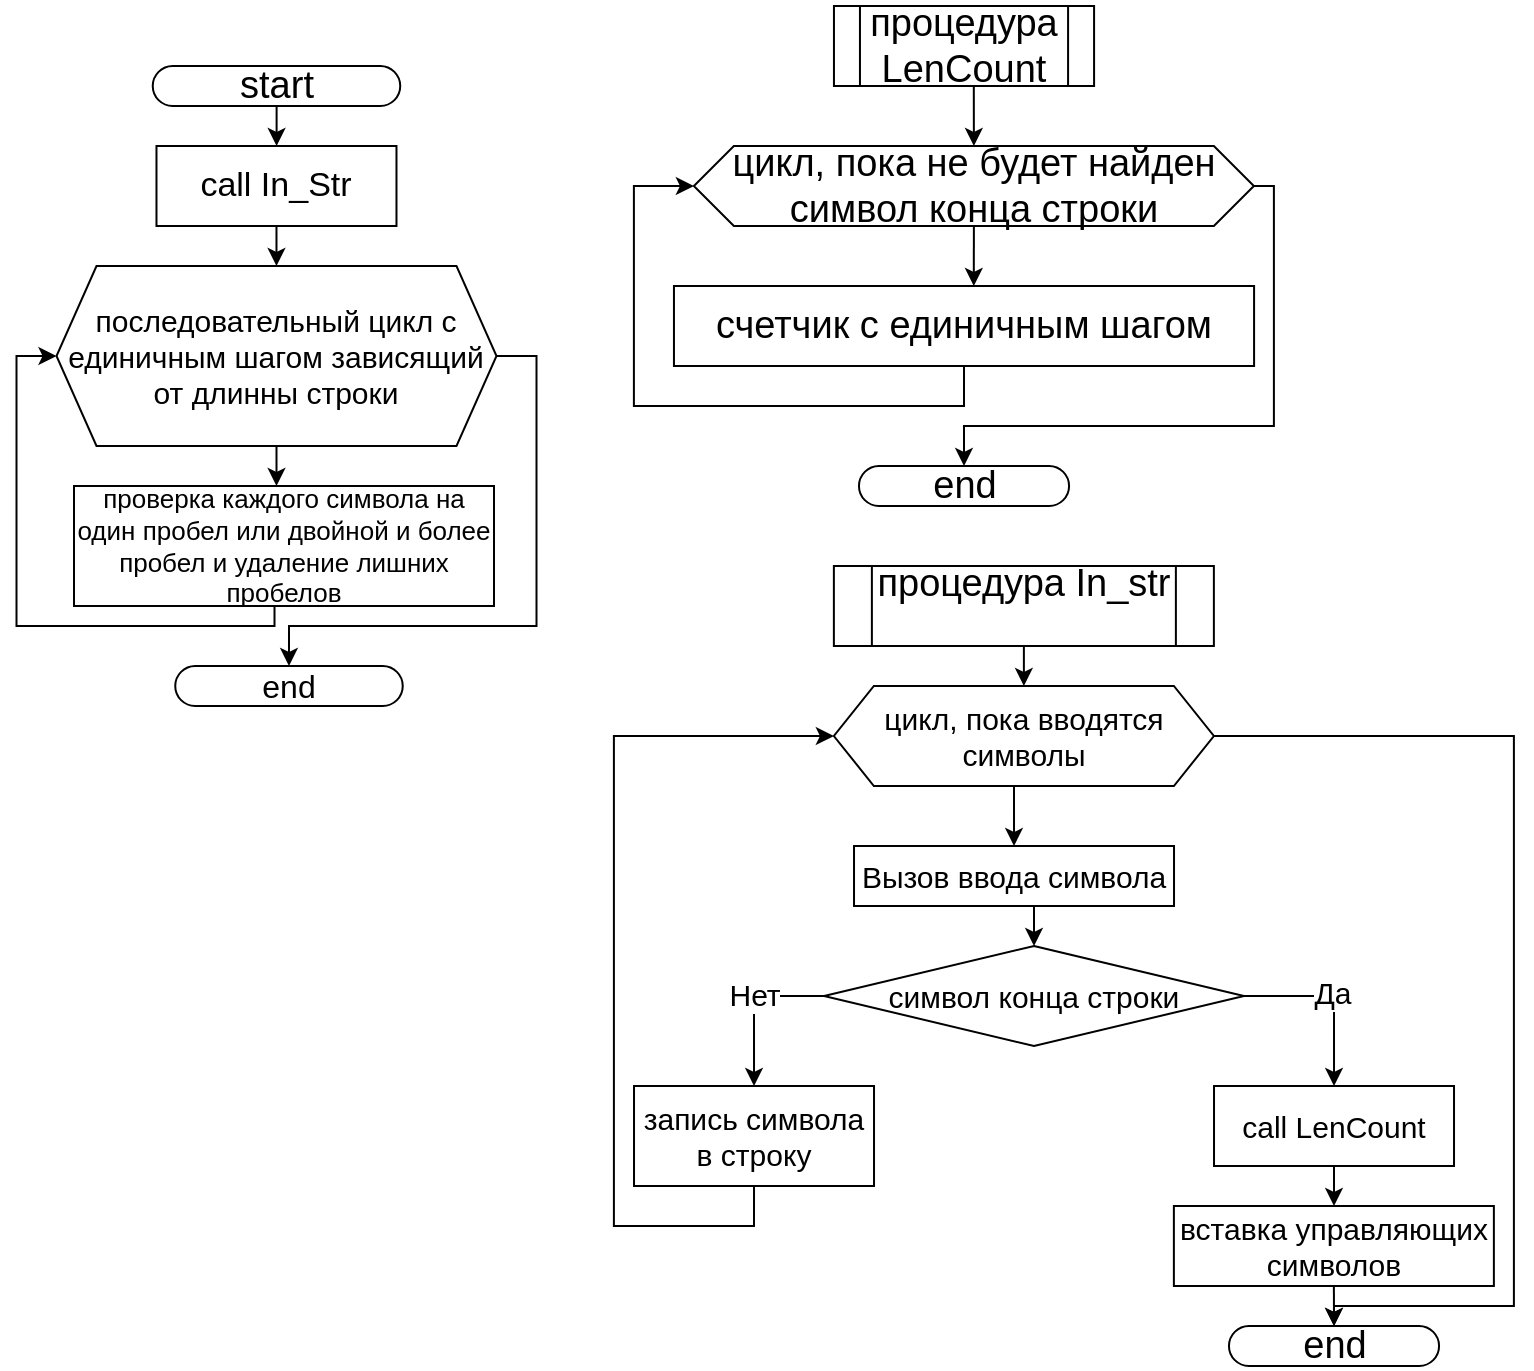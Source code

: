 <mxfile version="20.6.0" type="device"><diagram id="5eVrbXgC6zy31KGUrtlr" name="Page-1"><mxGraphModel dx="1422" dy="1801" grid="1" gridSize="10" guides="1" tooltips="1" connect="1" arrows="1" fold="1" page="1" pageScale="1" pageWidth="850" pageHeight="1100" math="0" shadow="0"><root><mxCell id="0"/><mxCell id="1" parent="0"/><mxCell id="ckH-TLkpCtLxjTBvUw9x-134" value="" style="edgeStyle=orthogonalEdgeStyle;rounded=0;orthogonalLoop=1;jettySize=auto;html=1;fontSize=13;" parent="1" source="ckH-TLkpCtLxjTBvUw9x-2" target="ckH-TLkpCtLxjTBvUw9x-133" edge="1"><mxGeometry relative="1" as="geometry"/></mxCell><mxCell id="ckH-TLkpCtLxjTBvUw9x-2" value="&lt;font style=&quot;font-size: 19px;&quot;&gt;start&lt;/font&gt;" style="html=1;dashed=0;whitespace=wrap;shape=mxgraph.dfd.start" parent="1" vertex="1"><mxGeometry x="89.37" y="-290" width="123.75" height="20" as="geometry"/></mxCell><mxCell id="ckH-TLkpCtLxjTBvUw9x-14" value="end" style="html=1;dashed=0;whitespace=wrap;shape=mxgraph.dfd.start;fontSize=16;" parent="1" vertex="1"><mxGeometry x="100.62" y="10" width="113.75" height="20" as="geometry"/></mxCell><mxCell id="ckH-TLkpCtLxjTBvUw9x-178" style="edgeStyle=orthogonalEdgeStyle;rounded=0;orthogonalLoop=1;jettySize=auto;html=1;exitX=0.5;exitY=1;exitDx=0;exitDy=0;entryX=0.5;entryY=0;entryDx=0;entryDy=0;fontSize=15;" parent="1" source="ckH-TLkpCtLxjTBvUw9x-27" target="ckH-TLkpCtLxjTBvUw9x-177" edge="1"><mxGeometry relative="1" as="geometry"/></mxCell><mxCell id="ckH-TLkpCtLxjTBvUw9x-27" value="&lt;div&gt;процедура In_str&lt;/div&gt;&lt;div&gt;&lt;br&gt;&lt;/div&gt;" style="shape=process;whiteSpace=wrap;html=1;backgroundOutline=1;fontSize=19;" parent="1" vertex="1"><mxGeometry x="429.94" y="-40" width="190" height="40" as="geometry"/></mxCell><mxCell id="ckH-TLkpCtLxjTBvUw9x-152" style="edgeStyle=orthogonalEdgeStyle;rounded=0;orthogonalLoop=1;jettySize=auto;html=1;exitX=0.5;exitY=1;exitDx=0;exitDy=0;entryX=0.5;entryY=0;entryDx=0;entryDy=0;fontSize=13;" parent="1" source="ckH-TLkpCtLxjTBvUw9x-62" edge="1"><mxGeometry relative="1" as="geometry"><mxPoint x="499.94" y="-250" as="targetPoint"/></mxGeometry></mxCell><mxCell id="ckH-TLkpCtLxjTBvUw9x-62" value="процедура LenCount" style="shape=process;whiteSpace=wrap;html=1;backgroundOutline=1;fontSize=19;" parent="1" vertex="1"><mxGeometry x="429.98" y="-320" width="130.06" height="40" as="geometry"/></mxCell><mxCell id="ckH-TLkpCtLxjTBvUw9x-63" value="" style="edgeStyle=orthogonalEdgeStyle;rounded=0;orthogonalLoop=1;jettySize=auto;html=1;fontSize=19;" parent="1" edge="1"><mxGeometry relative="1" as="geometry"><mxPoint x="499.94" y="-210" as="sourcePoint"/><mxPoint x="499.94" y="-180" as="targetPoint"/><Array as="points"><mxPoint x="499.94" y="-180"/><mxPoint x="499.94" y="-180"/></Array></mxGeometry></mxCell><mxCell id="ckH-TLkpCtLxjTBvUw9x-78" style="edgeStyle=orthogonalEdgeStyle;rounded=0;orthogonalLoop=1;jettySize=auto;html=1;exitX=1;exitY=0.5;exitDx=0;exitDy=0;entryX=0.5;entryY=0.5;entryDx=0;entryDy=-10;entryPerimeter=0;fontSize=19;" parent="1" source="ckH-TLkpCtLxjTBvUw9x-65" target="ckH-TLkpCtLxjTBvUw9x-73" edge="1"><mxGeometry relative="1" as="geometry"><Array as="points"><mxPoint x="649.94" y="-230"/><mxPoint x="649.94" y="-110"/><mxPoint x="494.94" y="-110"/></Array></mxGeometry></mxCell><mxCell id="ckH-TLkpCtLxjTBvUw9x-65" value="цикл, пока не будет найден символ конца строки" style="shape=hexagon;perimeter=hexagonPerimeter2;whiteSpace=wrap;html=1;fixedSize=1;fontSize=19;" parent="1" vertex="1"><mxGeometry x="359.94" y="-250" width="280" height="40" as="geometry"/></mxCell><mxCell id="ckH-TLkpCtLxjTBvUw9x-66" style="edgeStyle=orthogonalEdgeStyle;rounded=0;orthogonalLoop=1;jettySize=auto;html=1;exitX=0.5;exitY=1;exitDx=0;exitDy=0;entryX=0;entryY=0.5;entryDx=0;entryDy=0;fontSize=19;" parent="1" edge="1"><mxGeometry relative="1" as="geometry"><mxPoint x="495.01" y="-140" as="sourcePoint"/><mxPoint x="359.94" y="-230" as="targetPoint"/><Array as="points"><mxPoint x="494.94" y="-120"/><mxPoint x="329.94" y="-120"/><mxPoint x="329.94" y="-230"/></Array></mxGeometry></mxCell><mxCell id="ckH-TLkpCtLxjTBvUw9x-67" value="счетчик с единичным шагом" style="whiteSpace=wrap;html=1;fontSize=19;" parent="1" vertex="1"><mxGeometry x="349.98" y="-180" width="290.06" height="40" as="geometry"/></mxCell><mxCell id="ckH-TLkpCtLxjTBvUw9x-73" value="end" style="html=1;dashed=0;whitespace=wrap;shape=mxgraph.dfd.start;fontSize=19;" parent="1" vertex="1"><mxGeometry x="442.48" y="-90" width="105.06" height="20" as="geometry"/></mxCell><mxCell id="ckH-TLkpCtLxjTBvUw9x-183" style="edgeStyle=orthogonalEdgeStyle;rounded=0;orthogonalLoop=1;jettySize=auto;html=1;exitX=0.5;exitY=1;exitDx=0;exitDy=0;entryX=0.5;entryY=0;entryDx=0;entryDy=0;fontSize=17;" parent="1" source="ckH-TLkpCtLxjTBvUw9x-133" target="ckH-TLkpCtLxjTBvUw9x-138" edge="1"><mxGeometry relative="1" as="geometry"/></mxCell><mxCell id="ckH-TLkpCtLxjTBvUw9x-133" value="&lt;font style=&quot;font-size: 17px;&quot;&gt;call In_Str&lt;/font&gt;" style="whiteSpace=wrap;html=1;dashed=0;" parent="1" vertex="1"><mxGeometry x="91.24" y="-250" width="120" height="40" as="geometry"/></mxCell><mxCell id="ckH-TLkpCtLxjTBvUw9x-141" value="" style="edgeStyle=orthogonalEdgeStyle;rounded=0;orthogonalLoop=1;jettySize=auto;html=1;fontSize=13;" parent="1" source="ckH-TLkpCtLxjTBvUw9x-138" target="ckH-TLkpCtLxjTBvUw9x-140" edge="1"><mxGeometry relative="1" as="geometry"><Array as="points"><mxPoint x="151.25" y="-80"/><mxPoint x="152.25" y="-80"/></Array></mxGeometry></mxCell><mxCell id="ckH-TLkpCtLxjTBvUw9x-148" style="edgeStyle=orthogonalEdgeStyle;rounded=0;orthogonalLoop=1;jettySize=auto;html=1;exitX=1;exitY=0.5;exitDx=0;exitDy=0;entryX=0.5;entryY=0.5;entryDx=0;entryDy=-10;entryPerimeter=0;fontSize=13;" parent="1" source="ckH-TLkpCtLxjTBvUw9x-138" target="ckH-TLkpCtLxjTBvUw9x-14" edge="1"><mxGeometry relative="1" as="geometry"><Array as="points"><mxPoint x="281.25" y="-145"/><mxPoint x="281.25" y="-10"/><mxPoint x="157.25" y="-10"/></Array></mxGeometry></mxCell><mxCell id="ckH-TLkpCtLxjTBvUw9x-138" value="&lt;font style=&quot;font-size: 15px;&quot;&gt;последовательный цикл с единичным шагом зависящий от длинны строки&lt;/font&gt;" style="shape=hexagon;perimeter=hexagonPerimeter2;whiteSpace=wrap;html=1;fixedSize=1;fontSize=13;" parent="1" vertex="1"><mxGeometry x="41.25" y="-190" width="220" height="90" as="geometry"/></mxCell><mxCell id="ckH-TLkpCtLxjTBvUw9x-143" style="edgeStyle=orthogonalEdgeStyle;rounded=0;orthogonalLoop=1;jettySize=auto;html=1;exitX=0.5;exitY=1;exitDx=0;exitDy=0;entryX=0;entryY=0.5;entryDx=0;entryDy=0;fontSize=13;" parent="1" source="ckH-TLkpCtLxjTBvUw9x-140" target="ckH-TLkpCtLxjTBvUw9x-138" edge="1"><mxGeometry relative="1" as="geometry"><Array as="points"><mxPoint x="150.25" y="-30"/><mxPoint x="150.25" y="-10"/><mxPoint x="21.25" y="-10"/><mxPoint x="21.25" y="-145"/></Array></mxGeometry></mxCell><mxCell id="ckH-TLkpCtLxjTBvUw9x-140" value="проверка каждого символа на один пробел или двойной и более пробел и удаление лишних пробелов" style="whiteSpace=wrap;html=1;fontSize=13;" parent="1" vertex="1"><mxGeometry x="50" y="-80" width="210" height="60" as="geometry"/></mxCell><mxCell id="ckH-TLkpCtLxjTBvUw9x-157" style="edgeStyle=orthogonalEdgeStyle;rounded=0;orthogonalLoop=1;jettySize=auto;html=1;exitX=0.5;exitY=1;exitDx=0;exitDy=0;entryX=0.5;entryY=0;entryDx=0;entryDy=0;fontSize=15;" parent="1" source="ckH-TLkpCtLxjTBvUw9x-154" target="ckH-TLkpCtLxjTBvUw9x-156" edge="1"><mxGeometry relative="1" as="geometry"/></mxCell><mxCell id="ckH-TLkpCtLxjTBvUw9x-154" value="&lt;font style=&quot;font-size: 15px;&quot;&gt;Вызов ввода символа&lt;/font&gt;" style="rounded=0;whiteSpace=wrap;html=1;fontSize=13;" parent="1" vertex="1"><mxGeometry x="440.01" y="100" width="160" height="30" as="geometry"/></mxCell><mxCell id="ckH-TLkpCtLxjTBvUw9x-163" style="edgeStyle=orthogonalEdgeStyle;rounded=0;orthogonalLoop=1;jettySize=auto;html=1;exitX=0;exitY=0.5;exitDx=0;exitDy=0;entryX=0.5;entryY=0;entryDx=0;entryDy=0;fontSize=15;" parent="1" source="ckH-TLkpCtLxjTBvUw9x-156" target="ckH-TLkpCtLxjTBvUw9x-160" edge="1"><mxGeometry relative="1" as="geometry"/></mxCell><mxCell id="ckH-TLkpCtLxjTBvUw9x-166" value="Нет" style="edgeLabel;html=1;align=center;verticalAlign=middle;resizable=0;points=[];fontSize=15;" parent="ckH-TLkpCtLxjTBvUw9x-163" vertex="1" connectable="0"><mxGeometry x="-0.124" y="-1" relative="1" as="geometry"><mxPoint x="1" y="-1" as="offset"/></mxGeometry></mxCell><mxCell id="ckH-TLkpCtLxjTBvUw9x-164" style="edgeStyle=orthogonalEdgeStyle;rounded=0;orthogonalLoop=1;jettySize=auto;html=1;exitX=1;exitY=0.5;exitDx=0;exitDy=0;entryX=0.5;entryY=0;entryDx=0;entryDy=0;fontSize=15;" parent="1" source="ckH-TLkpCtLxjTBvUw9x-156" target="ckH-TLkpCtLxjTBvUw9x-162" edge="1"><mxGeometry relative="1" as="geometry"/></mxCell><mxCell id="ckH-TLkpCtLxjTBvUw9x-167" value="Да" style="edgeLabel;html=1;align=center;verticalAlign=middle;resizable=0;points=[];fontSize=15;" parent="ckH-TLkpCtLxjTBvUw9x-164" vertex="1" connectable="0"><mxGeometry x="-0.038" y="2" relative="1" as="geometry"><mxPoint as="offset"/></mxGeometry></mxCell><mxCell id="ckH-TLkpCtLxjTBvUw9x-156" value="символ конца строки" style="rhombus;whiteSpace=wrap;html=1;fontSize=15;" parent="1" vertex="1"><mxGeometry x="425.01" y="150" width="210" height="50" as="geometry"/></mxCell><mxCell id="ckH-TLkpCtLxjTBvUw9x-182" style="edgeStyle=orthogonalEdgeStyle;rounded=0;orthogonalLoop=1;jettySize=auto;html=1;exitX=0.5;exitY=1;exitDx=0;exitDy=0;entryX=0;entryY=0.5;entryDx=0;entryDy=0;fontSize=15;" parent="1" source="ckH-TLkpCtLxjTBvUw9x-160" target="ckH-TLkpCtLxjTBvUw9x-177" edge="1"><mxGeometry relative="1" as="geometry"><Array as="points"><mxPoint x="389.94" y="290"/><mxPoint x="319.94" y="290"/><mxPoint x="319.94" y="45"/></Array></mxGeometry></mxCell><mxCell id="ckH-TLkpCtLxjTBvUw9x-160" value="запись символа в строку" style="rounded=0;whiteSpace=wrap;html=1;fontSize=15;" parent="1" vertex="1"><mxGeometry x="330.01" y="220" width="120" height="50" as="geometry"/></mxCell><mxCell id="ckH-TLkpCtLxjTBvUw9x-172" value="" style="edgeStyle=orthogonalEdgeStyle;rounded=0;orthogonalLoop=1;jettySize=auto;html=1;fontSize=15;" parent="1" source="ckH-TLkpCtLxjTBvUw9x-162" target="ckH-TLkpCtLxjTBvUw9x-171" edge="1"><mxGeometry relative="1" as="geometry"/></mxCell><mxCell id="ckH-TLkpCtLxjTBvUw9x-162" value="call LenCount" style="rounded=0;whiteSpace=wrap;html=1;fontSize=15;" parent="1" vertex="1"><mxGeometry x="620.01" y="220" width="120" height="40" as="geometry"/></mxCell><mxCell id="ckH-TLkpCtLxjTBvUw9x-176" style="edgeStyle=orthogonalEdgeStyle;rounded=0;orthogonalLoop=1;jettySize=auto;html=1;exitX=0.5;exitY=1;exitDx=0;exitDy=0;entryX=0.5;entryY=0.5;entryDx=0;entryDy=-10;entryPerimeter=0;fontSize=15;" parent="1" source="ckH-TLkpCtLxjTBvUw9x-171" target="ckH-TLkpCtLxjTBvUw9x-175" edge="1"><mxGeometry relative="1" as="geometry"/></mxCell><mxCell id="ckH-TLkpCtLxjTBvUw9x-171" value="вставка управляющих символов" style="whiteSpace=wrap;html=1;fontSize=15;rounded=0;" parent="1" vertex="1"><mxGeometry x="599.94" y="280" width="160" height="40" as="geometry"/></mxCell><mxCell id="ckH-TLkpCtLxjTBvUw9x-175" value="end" style="html=1;dashed=0;whitespace=wrap;shape=mxgraph.dfd.start;fontSize=19;" parent="1" vertex="1"><mxGeometry x="627.48" y="340" width="105.06" height="20" as="geometry"/></mxCell><mxCell id="ckH-TLkpCtLxjTBvUw9x-179" style="edgeStyle=orthogonalEdgeStyle;rounded=0;orthogonalLoop=1;jettySize=auto;html=1;exitX=0.5;exitY=1;exitDx=0;exitDy=0;entryX=0.5;entryY=0;entryDx=0;entryDy=0;fontSize=15;" parent="1" source="ckH-TLkpCtLxjTBvUw9x-177" target="ckH-TLkpCtLxjTBvUw9x-154" edge="1"><mxGeometry relative="1" as="geometry"/></mxCell><mxCell id="ckH-TLkpCtLxjTBvUw9x-180" style="edgeStyle=orthogonalEdgeStyle;rounded=0;orthogonalLoop=1;jettySize=auto;html=1;exitX=1;exitY=0.5;exitDx=0;exitDy=0;entryX=0.5;entryY=0.5;entryDx=0;entryDy=-10;entryPerimeter=0;fontSize=15;" parent="1" source="ckH-TLkpCtLxjTBvUw9x-177" target="ckH-TLkpCtLxjTBvUw9x-175" edge="1"><mxGeometry relative="1" as="geometry"><Array as="points"><mxPoint x="769.94" y="45"/><mxPoint x="769.94" y="330"/><mxPoint x="679.94" y="330"/></Array></mxGeometry></mxCell><mxCell id="ckH-TLkpCtLxjTBvUw9x-177" value="цикл, пока вводятся символы" style="shape=hexagon;perimeter=hexagonPerimeter2;whiteSpace=wrap;html=1;fixedSize=1;fontSize=15;" parent="1" vertex="1"><mxGeometry x="429.94" y="20" width="190" height="50" as="geometry"/></mxCell></root></mxGraphModel></diagram></mxfile>